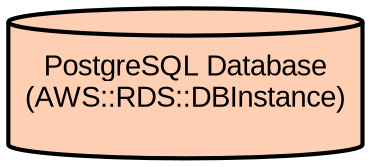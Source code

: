 digraph INFRA {
  node [ color = "black", fillcolor = "#E6E6E6", height =1, style = "filled,bold,rounded", fontname = "Arial" ];
  "PostgreSQL Database" [ label = "PostgreSQL Database
(AWS::RDS::DBInstance)", shape =cylinder, fillcolor = "#FFCFB3" ];
}
